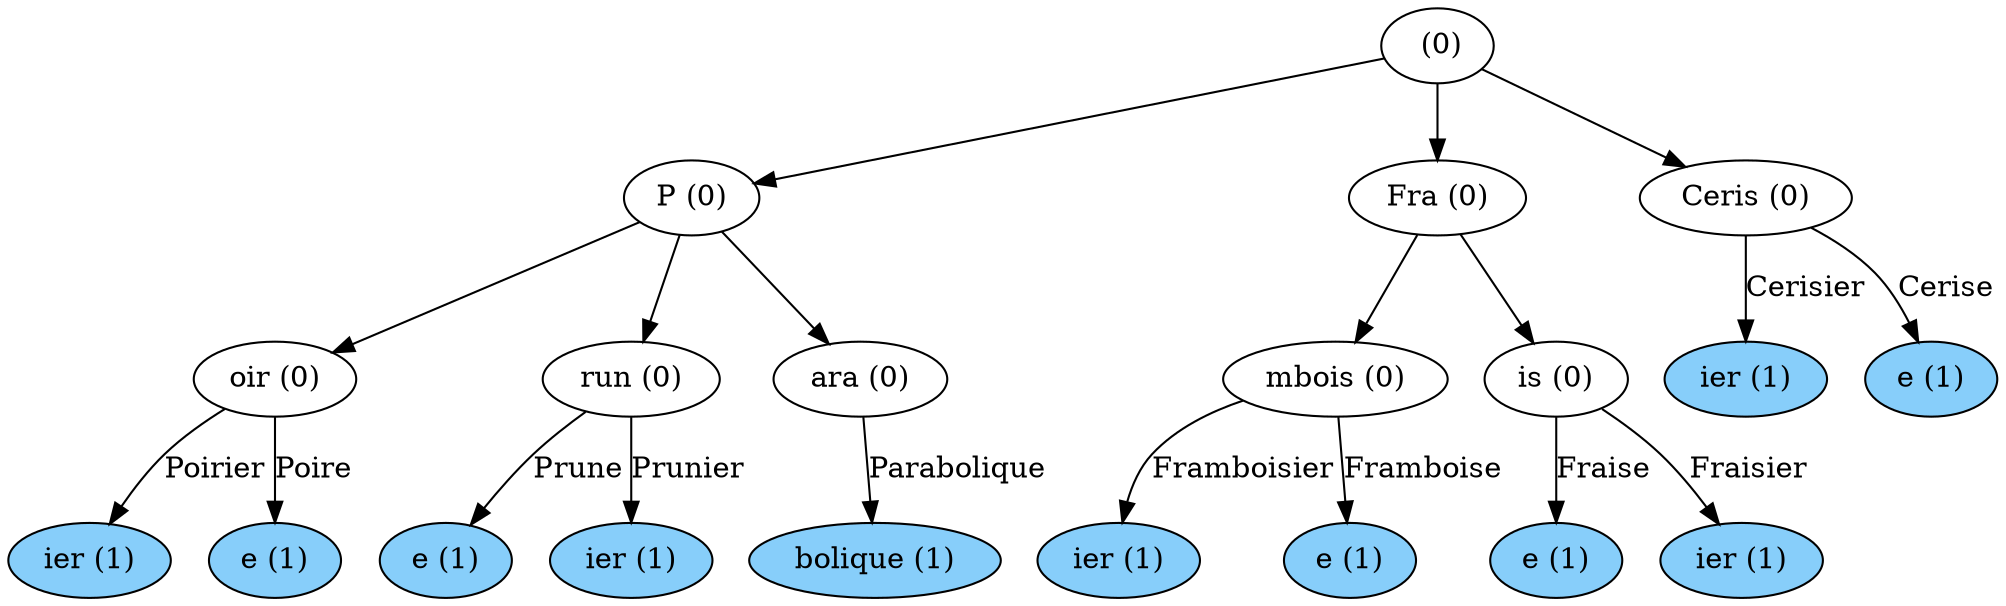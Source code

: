 digraph RadixTree {
	0 [label=" (0)"];
	1 [label="P (0)"];
	2 [label="oir (0)"];
	3 [label="ier (1)" style="filled" fillcolor="lightskyblue"];
	2 -> 3 [label="Poirier"]
	4 [label="e (1)" style="filled" fillcolor="lightskyblue"];
	2 -> 4 [label="Poire"]
	1 -> 2
	5 [label="run (0)"];
	6 [label="e (1)" style="filled" fillcolor="lightskyblue"];
	5 -> 6 [label="Prune"]
	7 [label="ier (1)" style="filled" fillcolor="lightskyblue"];
	5 -> 7 [label="Prunier"]
	1 -> 5
	8 [label="ara (0)"];
	9 [label="bolique (1)" style="filled" fillcolor="lightskyblue"];
	8 -> 9 [label="Parabolique"]
	1 -> 8
	0 -> 1
	10 [label="Fra (0)"];
	11 [label="mbois (0)"];
	12 [label="ier (1)" style="filled" fillcolor="lightskyblue"];
	11 -> 12 [label="Framboisier"]
	13 [label="e (1)" style="filled" fillcolor="lightskyblue"];
	11 -> 13 [label="Framboise"]
	10 -> 11
	14 [label="is (0)"];
	15 [label="e (1)" style="filled" fillcolor="lightskyblue"];
	14 -> 15 [label="Fraise"]
	16 [label="ier (1)" style="filled" fillcolor="lightskyblue"];
	14 -> 16 [label="Fraisier"]
	10 -> 14
	0 -> 10
	17 [label="Ceris (0)"];
	18 [label="ier (1)" style="filled" fillcolor="lightskyblue"];
	17 -> 18 [label="Cerisier"]
	19 [label="e (1)" style="filled" fillcolor="lightskyblue"];
	17 -> 19 [label="Cerise"]
	0 -> 17
}
